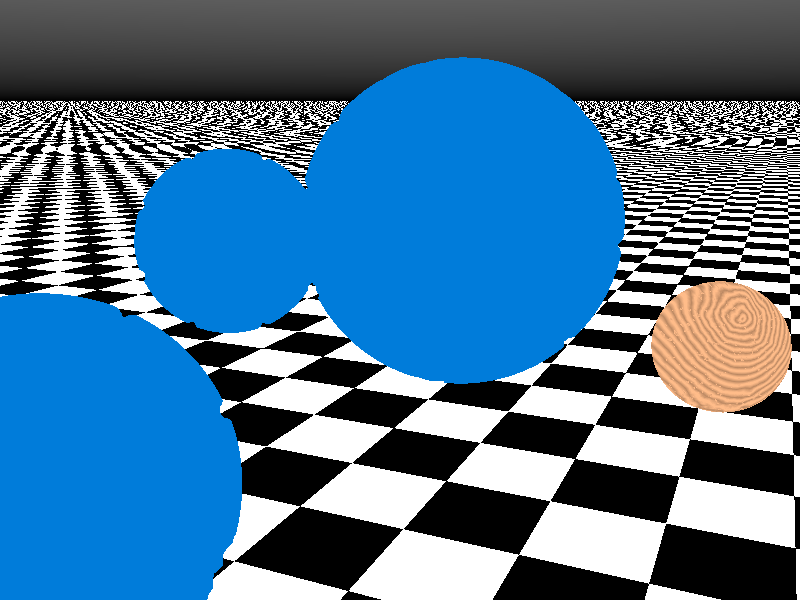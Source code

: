#include "colors.inc"
#include "woods.inc"

global_settings { max_trace_level 7 }

camera 
{
  location  < 0, 70, -210 >
  direction < 0,0,1.4>
  up        < 0.0, 1.0, 0.0>
  right     < 1.333, 0.0, 0.0>
  look_at   < -15, 20, 0>
}

light_source 
{
	<0,400,-200>
	color White*0.8
	area_light 80*x, 80*z, 9, 9
	adaptive 1
	spotlight
	radius 15
	falloff 20
	point_at <0,0,80>
	rotate y*30
}

light_source
{
	<300, 100, 0 >
	color White*0.5
	area_light 60*z, 60*y, 9, 9
	adaptive 1	                
}

plane 
{ 
	y, 0
	pigment 
	{ 
  		checker
    	color rgb <1, 1, 1>,
	    color rgb <0, 0, 0>
	    scale 20
	}
	finish { ambient 0 diffuse 0.6 brilliance 0.6 reflection 0.4 }
	rotate 20*y
	hollow
}

sky_sphere 
{
  pigment 
  {
    gradient y
    color_map 
    {
      [ 0 color Black ] [ 1 color White ]
    }
  }
}

#declare vanne =
// torus {MAJOR, MINOR} // (in the X-Z plane)
// MAJOR = float value giving the major radius
// MINOR = float specifying the minor radius
// The major radius extends from the center of the hole
// to the mid-line of the rim while the minor radius
// is the radius of the cross-section of the rim.
torus {
  41.5,
  3
}
              
#declare petanque_ball =
difference
{
	sphere 
	{ 
		<0,0,0> 1 
		scale 40		
	}              
	object { vanne }
	object { vanne rotate x*90 }    
	object { vanne rotate z*90 }    		    
	object { vanne rotate x*45 }    
	object { vanne rotate z*45 }    		    
	object { vanne rotate x*135 }    
	object { vanne rotate z*135 }    		    
	rotate <30, 40, 10>
	translate <0,40,0>		
} 

              
#declare ball1 =
object
{
	petanque_ball
	texture
	{
		pigment
		{
			color rgb<0.0, 0.2, 0.7>
		}
		finish
		{         
			phong 0.5       
			reflection 0.6
			ambient 0.0
			diffuse 0.6
		}
	}	                         	
}


object 
{ 
	ball1
 	translate <0,0,0>
}

object 
{ 
	ball1               
	rotate y*45
	scale 0.7
 	translate <-70,0,40>
}

object 
{ 
	ball1               
	rotate y*45
	scale 0.6
 	translate <-50,0,-120>
}
                      
sphere
{
	<0,0,0> 1
	texture 
	{ 
		T_Wood19 
		scale 3
		finish { reflection 0.2 }
		translate <0.0,0.6,0.0>
	}
	translate 1*y
	scale 15            
	translate <60,0,-20>	
}                      
                      

